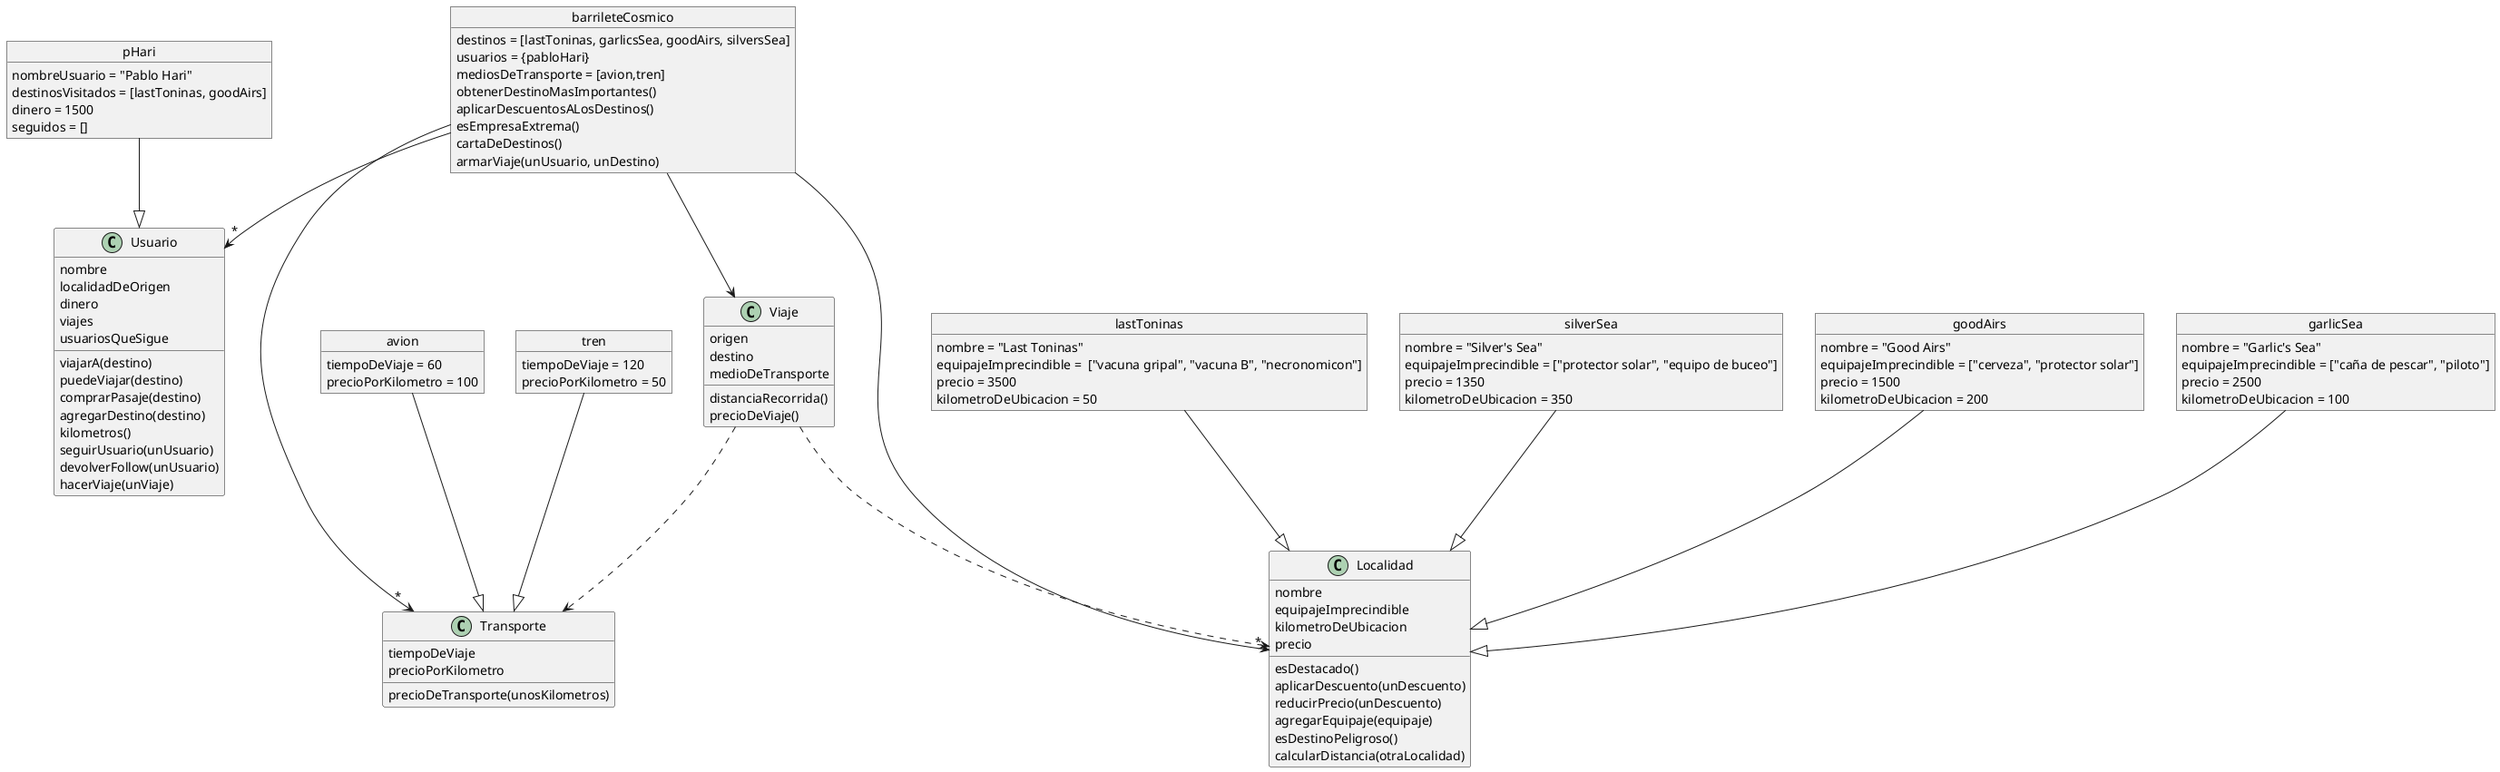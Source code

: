 @startuml "Barrilete Cosmico"

object barrileteCosmico{
    destinos = [lastToninas, garlicsSea, goodAirs, silversSea]
    usuarios = {pabloHari}
    mediosDeTransporte = [avion,tren]

    obtenerDestinoMasImportantes()
    aplicarDescuentosALosDestinos()
    esEmpresaExtrema()
    cartaDeDestinos()
    armarViaje(unUsuario, unDestino)
}

class Localidad {
    nombre
    equipajeImprecindible
    kilometroDeUbicacion
    precio
    esDestacado()
    aplicarDescuento(unDescuento)
    reducirPrecio(unDescuento)
    agregarEquipaje(equipaje)
    esDestinoPeligroso()
    calcularDistancia(otraLocalidad)
}

class Usuario{
    nombre
    localidadDeOrigen
    dinero
    viajes
    usuariosQueSigue
    viajarA(destino)
    puedeViajar(destino)
    comprarPasaje(destino)
    agregarDestino(destino)
    kilometros()
    seguirUsuario(unUsuario)
    devolverFollow(unUsuario)
    hacerViaje(unViaje)

}
class Viaje{
    origen
    destino
    medioDeTransporte
    distanciaRecorrida()
    precioDeViaje()
}
class Transporte{
    tiempoDeViaje
    precioPorKilometro
    precioDeTransporte(unosKilometros)
}
object avion{
    tiempoDeViaje = 60
    precioPorKilometro = 100
}
object tren{
    tiempoDeViaje = 120
    precioPorKilometro = 50
}
object lastToninas{
    nombre = "Last Toninas"
    equipajeImprecindible =  ["vacuna gripal", "vacuna B", "necronomicon"]
    precio = 3500
    kilometroDeUbicacion = 50

}

object silverSea{
    nombre = "Silver's Sea"
	equipajeImprecindible = ["protector solar", "equipo de buceo"]
	precio = 1350
    kilometroDeUbicacion = 350
}

object goodAirs{
    nombre = "Good Airs"
	equipajeImprecindible = ["cerveza", "protector solar"]
	precio = 1500
    kilometroDeUbicacion = 200
}

object garlicSea {
    nombre = "Garlic's Sea"
	equipajeImprecindible = ["caña de pescar", "piloto"] 
	precio = 2500
    kilometroDeUbicacion = 100
}

object pHari{
    nombreUsuario = "Pablo Hari"
	destinosVisitados = [lastToninas, goodAirs]
	dinero = 1500
	seguidos = []
}

lastToninas --|> Localidad
goodAirs    --|> Localidad
silverSea   --|> Localidad
garlicSea   --|> Localidad
pHari   --|> Usuario
tren --|> Transporte
avion --|> Transporte

Viaje ..> Transporte 
Viaje ..> Localidad 
barrileteCosmico -->"*" Localidad
barrileteCosmico-->"*" Usuario
barrileteCosmico-->"*" Transporte
barrileteCosmico--> Viaje

@enduml
